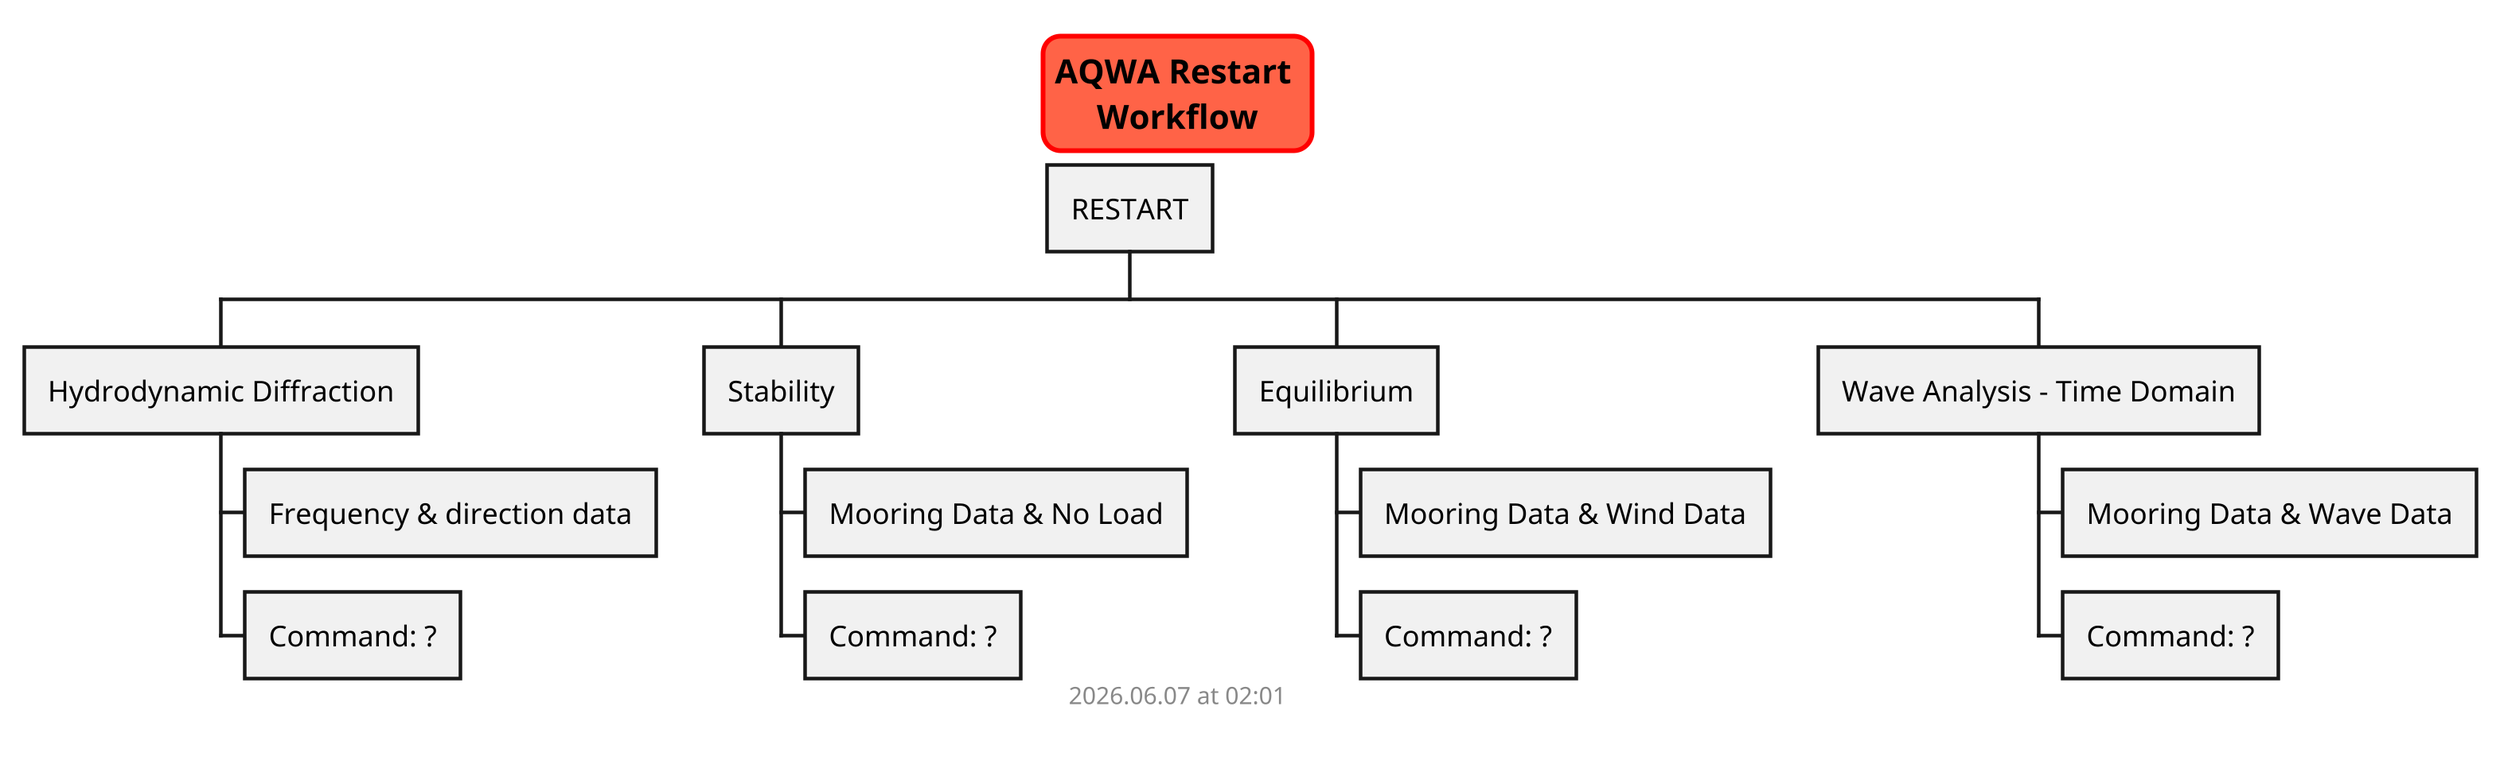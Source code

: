 @startwbs aqwa_restart
scale 3
skinparam titleBorderRoundCorner 15
skinparam titleBorderThickness 2
skinparam titleBorderColor red
skinparam titleBackgroundColor Tomato


title AQWA Restart \nWorkflow


* RESTART
    ' note right of RESTART
    '     **(IN PROGRESS)**
    '     Objective: Provide restart options with following
    '     - usage guidelines
    '     - minimum data requirements
    ' end note

** Hydrodynamic Diffraction
*** Frequency & direction data
*** Command: ?

** Stability
*** Mooring Data & No Load
*** Command: ?

** Equilibrium
*** Mooring Data & Wind Data
*** Command: ?

** Wave Analysis - Time Domain
*** Mooring Data & Wave Data
*** Command: ?

footer
%date("yyyy.MM.dd' at 'HH:mm")
%filename()
end footer

@endwbs
